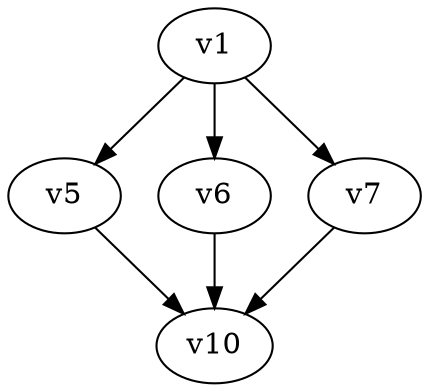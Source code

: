 // slika_5_Simplified.gv
digraph {
	v1 [label=v1]
	v5 [label=v5]
	v6 [label=v6]
	v7 [label=v7]
	v10 [label=v10]
	v1 -> v5 [constraint=true]
	v1 -> v6 [constraint=true]
	v1 -> v7 [constraint=true]
	v5 -> v10 [constraint=true]
	v6 -> v10 [constraint=true]
	v7 -> v10 [constraint=true]
}
